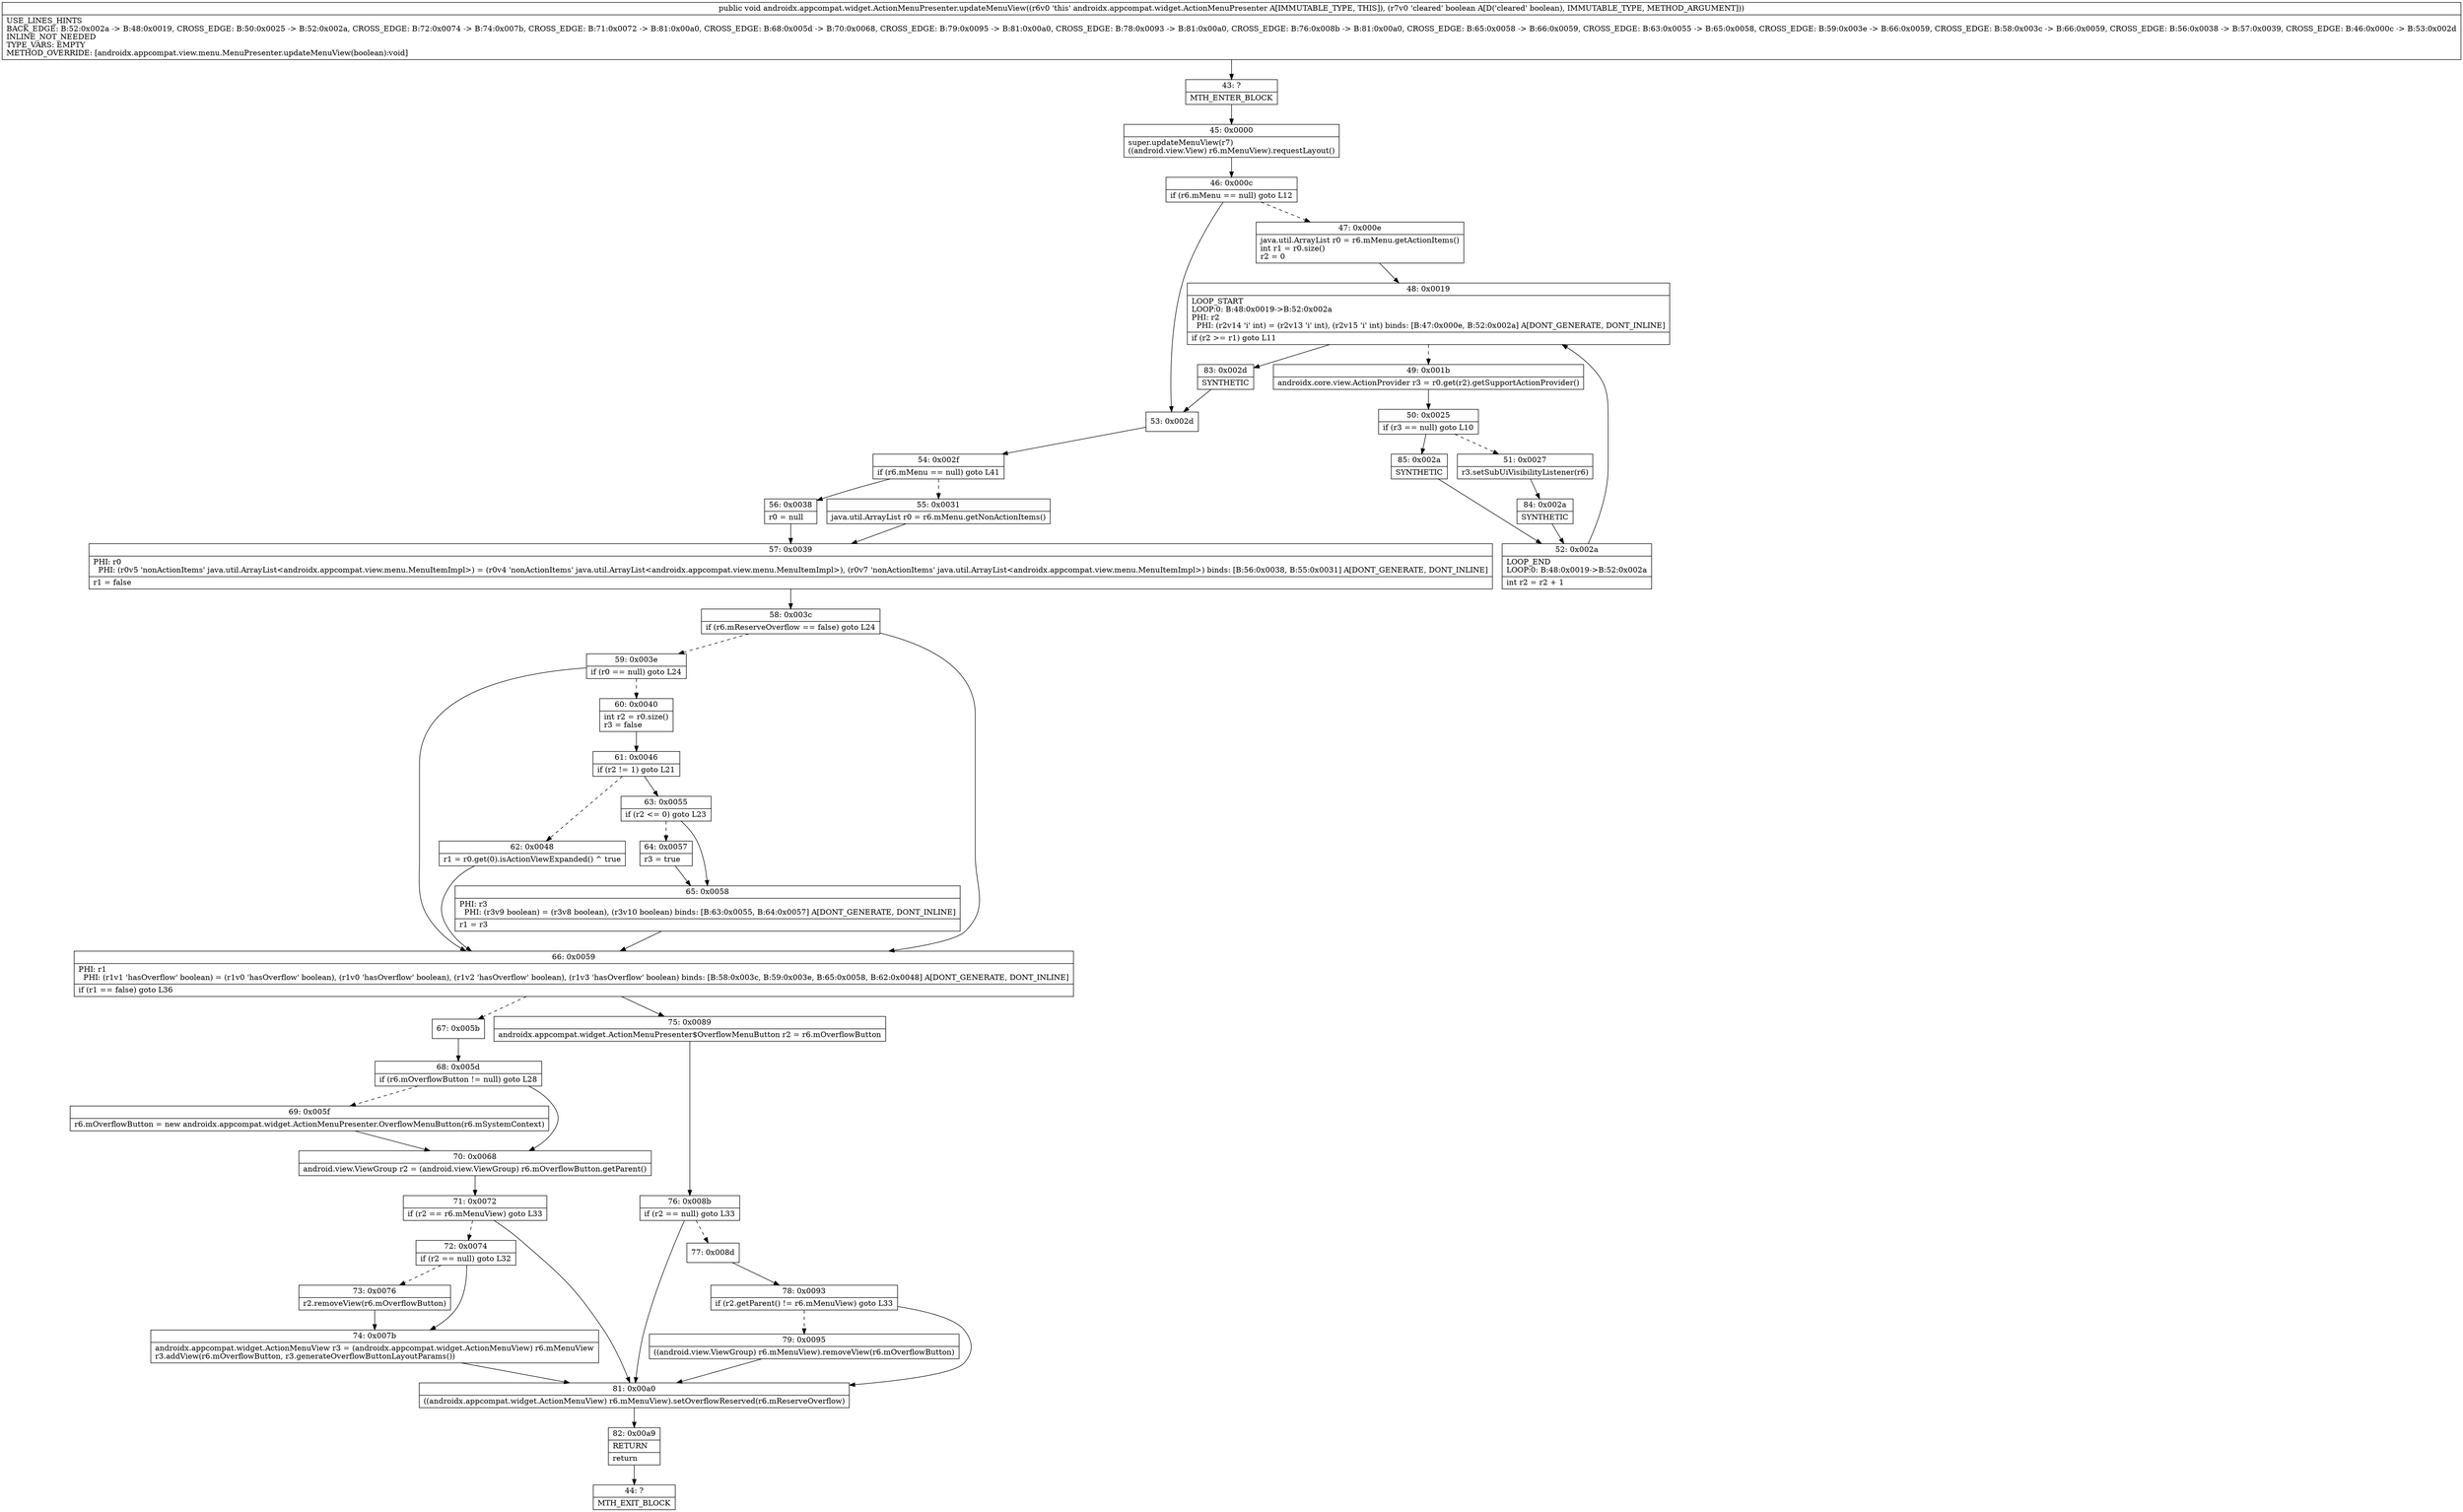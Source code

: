 digraph "CFG forandroidx.appcompat.widget.ActionMenuPresenter.updateMenuView(Z)V" {
Node_43 [shape=record,label="{43\:\ ?|MTH_ENTER_BLOCK\l}"];
Node_45 [shape=record,label="{45\:\ 0x0000|super.updateMenuView(r7)\l((android.view.View) r6.mMenuView).requestLayout()\l}"];
Node_46 [shape=record,label="{46\:\ 0x000c|if (r6.mMenu == null) goto L12\l}"];
Node_47 [shape=record,label="{47\:\ 0x000e|java.util.ArrayList r0 = r6.mMenu.getActionItems()\lint r1 = r0.size()\lr2 = 0\l}"];
Node_48 [shape=record,label="{48\:\ 0x0019|LOOP_START\lLOOP:0: B:48:0x0019\-\>B:52:0x002a\lPHI: r2 \l  PHI: (r2v14 'i' int) = (r2v13 'i' int), (r2v15 'i' int) binds: [B:47:0x000e, B:52:0x002a] A[DONT_GENERATE, DONT_INLINE]\l|if (r2 \>= r1) goto L11\l}"];
Node_49 [shape=record,label="{49\:\ 0x001b|androidx.core.view.ActionProvider r3 = r0.get(r2).getSupportActionProvider()\l}"];
Node_50 [shape=record,label="{50\:\ 0x0025|if (r3 == null) goto L10\l}"];
Node_51 [shape=record,label="{51\:\ 0x0027|r3.setSubUiVisibilityListener(r6)\l}"];
Node_84 [shape=record,label="{84\:\ 0x002a|SYNTHETIC\l}"];
Node_52 [shape=record,label="{52\:\ 0x002a|LOOP_END\lLOOP:0: B:48:0x0019\-\>B:52:0x002a\l|int r2 = r2 + 1\l}"];
Node_85 [shape=record,label="{85\:\ 0x002a|SYNTHETIC\l}"];
Node_83 [shape=record,label="{83\:\ 0x002d|SYNTHETIC\l}"];
Node_53 [shape=record,label="{53\:\ 0x002d}"];
Node_54 [shape=record,label="{54\:\ 0x002f|if (r6.mMenu == null) goto L41\l}"];
Node_55 [shape=record,label="{55\:\ 0x0031|java.util.ArrayList r0 = r6.mMenu.getNonActionItems()\l}"];
Node_57 [shape=record,label="{57\:\ 0x0039|PHI: r0 \l  PHI: (r0v5 'nonActionItems' java.util.ArrayList\<androidx.appcompat.view.menu.MenuItemImpl\>) = (r0v4 'nonActionItems' java.util.ArrayList\<androidx.appcompat.view.menu.MenuItemImpl\>), (r0v7 'nonActionItems' java.util.ArrayList\<androidx.appcompat.view.menu.MenuItemImpl\>) binds: [B:56:0x0038, B:55:0x0031] A[DONT_GENERATE, DONT_INLINE]\l|r1 = false\l}"];
Node_58 [shape=record,label="{58\:\ 0x003c|if (r6.mReserveOverflow == false) goto L24\l}"];
Node_59 [shape=record,label="{59\:\ 0x003e|if (r0 == null) goto L24\l}"];
Node_60 [shape=record,label="{60\:\ 0x0040|int r2 = r0.size()\lr3 = false\l}"];
Node_61 [shape=record,label="{61\:\ 0x0046|if (r2 != 1) goto L21\l}"];
Node_62 [shape=record,label="{62\:\ 0x0048|r1 = r0.get(0).isActionViewExpanded() ^ true\l}"];
Node_63 [shape=record,label="{63\:\ 0x0055|if (r2 \<= 0) goto L23\l}"];
Node_64 [shape=record,label="{64\:\ 0x0057|r3 = true\l}"];
Node_65 [shape=record,label="{65\:\ 0x0058|PHI: r3 \l  PHI: (r3v9 boolean) = (r3v8 boolean), (r3v10 boolean) binds: [B:63:0x0055, B:64:0x0057] A[DONT_GENERATE, DONT_INLINE]\l|r1 = r3\l}"];
Node_66 [shape=record,label="{66\:\ 0x0059|PHI: r1 \l  PHI: (r1v1 'hasOverflow' boolean) = (r1v0 'hasOverflow' boolean), (r1v0 'hasOverflow' boolean), (r1v2 'hasOverflow' boolean), (r1v3 'hasOverflow' boolean) binds: [B:58:0x003c, B:59:0x003e, B:65:0x0058, B:62:0x0048] A[DONT_GENERATE, DONT_INLINE]\l|if (r1 == false) goto L36\l}"];
Node_67 [shape=record,label="{67\:\ 0x005b}"];
Node_68 [shape=record,label="{68\:\ 0x005d|if (r6.mOverflowButton != null) goto L28\l}"];
Node_69 [shape=record,label="{69\:\ 0x005f|r6.mOverflowButton = new androidx.appcompat.widget.ActionMenuPresenter.OverflowMenuButton(r6.mSystemContext)\l}"];
Node_70 [shape=record,label="{70\:\ 0x0068|android.view.ViewGroup r2 = (android.view.ViewGroup) r6.mOverflowButton.getParent()\l}"];
Node_71 [shape=record,label="{71\:\ 0x0072|if (r2 == r6.mMenuView) goto L33\l}"];
Node_72 [shape=record,label="{72\:\ 0x0074|if (r2 == null) goto L32\l}"];
Node_73 [shape=record,label="{73\:\ 0x0076|r2.removeView(r6.mOverflowButton)\l}"];
Node_74 [shape=record,label="{74\:\ 0x007b|androidx.appcompat.widget.ActionMenuView r3 = (androidx.appcompat.widget.ActionMenuView) r6.mMenuView\lr3.addView(r6.mOverflowButton, r3.generateOverflowButtonLayoutParams())\l}"];
Node_81 [shape=record,label="{81\:\ 0x00a0|((androidx.appcompat.widget.ActionMenuView) r6.mMenuView).setOverflowReserved(r6.mReserveOverflow)\l}"];
Node_82 [shape=record,label="{82\:\ 0x00a9|RETURN\l|return\l}"];
Node_44 [shape=record,label="{44\:\ ?|MTH_EXIT_BLOCK\l}"];
Node_75 [shape=record,label="{75\:\ 0x0089|androidx.appcompat.widget.ActionMenuPresenter$OverflowMenuButton r2 = r6.mOverflowButton\l}"];
Node_76 [shape=record,label="{76\:\ 0x008b|if (r2 == null) goto L33\l}"];
Node_77 [shape=record,label="{77\:\ 0x008d}"];
Node_78 [shape=record,label="{78\:\ 0x0093|if (r2.getParent() != r6.mMenuView) goto L33\l}"];
Node_79 [shape=record,label="{79\:\ 0x0095|((android.view.ViewGroup) r6.mMenuView).removeView(r6.mOverflowButton)\l}"];
Node_56 [shape=record,label="{56\:\ 0x0038|r0 = null\l}"];
MethodNode[shape=record,label="{public void androidx.appcompat.widget.ActionMenuPresenter.updateMenuView((r6v0 'this' androidx.appcompat.widget.ActionMenuPresenter A[IMMUTABLE_TYPE, THIS]), (r7v0 'cleared' boolean A[D('cleared' boolean), IMMUTABLE_TYPE, METHOD_ARGUMENT]))  | USE_LINES_HINTS\lBACK_EDGE: B:52:0x002a \-\> B:48:0x0019, CROSS_EDGE: B:50:0x0025 \-\> B:52:0x002a, CROSS_EDGE: B:72:0x0074 \-\> B:74:0x007b, CROSS_EDGE: B:71:0x0072 \-\> B:81:0x00a0, CROSS_EDGE: B:68:0x005d \-\> B:70:0x0068, CROSS_EDGE: B:79:0x0095 \-\> B:81:0x00a0, CROSS_EDGE: B:78:0x0093 \-\> B:81:0x00a0, CROSS_EDGE: B:76:0x008b \-\> B:81:0x00a0, CROSS_EDGE: B:65:0x0058 \-\> B:66:0x0059, CROSS_EDGE: B:63:0x0055 \-\> B:65:0x0058, CROSS_EDGE: B:59:0x003e \-\> B:66:0x0059, CROSS_EDGE: B:58:0x003c \-\> B:66:0x0059, CROSS_EDGE: B:56:0x0038 \-\> B:57:0x0039, CROSS_EDGE: B:46:0x000c \-\> B:53:0x002d\lINLINE_NOT_NEEDED\lTYPE_VARS: EMPTY\lMETHOD_OVERRIDE: [androidx.appcompat.view.menu.MenuPresenter.updateMenuView(boolean):void]\l}"];
MethodNode -> Node_43;Node_43 -> Node_45;
Node_45 -> Node_46;
Node_46 -> Node_47[style=dashed];
Node_46 -> Node_53;
Node_47 -> Node_48;
Node_48 -> Node_49[style=dashed];
Node_48 -> Node_83;
Node_49 -> Node_50;
Node_50 -> Node_51[style=dashed];
Node_50 -> Node_85;
Node_51 -> Node_84;
Node_84 -> Node_52;
Node_52 -> Node_48;
Node_85 -> Node_52;
Node_83 -> Node_53;
Node_53 -> Node_54;
Node_54 -> Node_55[style=dashed];
Node_54 -> Node_56;
Node_55 -> Node_57;
Node_57 -> Node_58;
Node_58 -> Node_59[style=dashed];
Node_58 -> Node_66;
Node_59 -> Node_60[style=dashed];
Node_59 -> Node_66;
Node_60 -> Node_61;
Node_61 -> Node_62[style=dashed];
Node_61 -> Node_63;
Node_62 -> Node_66;
Node_63 -> Node_64[style=dashed];
Node_63 -> Node_65;
Node_64 -> Node_65;
Node_65 -> Node_66;
Node_66 -> Node_67[style=dashed];
Node_66 -> Node_75;
Node_67 -> Node_68;
Node_68 -> Node_69[style=dashed];
Node_68 -> Node_70;
Node_69 -> Node_70;
Node_70 -> Node_71;
Node_71 -> Node_72[style=dashed];
Node_71 -> Node_81;
Node_72 -> Node_73[style=dashed];
Node_72 -> Node_74;
Node_73 -> Node_74;
Node_74 -> Node_81;
Node_81 -> Node_82;
Node_82 -> Node_44;
Node_75 -> Node_76;
Node_76 -> Node_77[style=dashed];
Node_76 -> Node_81;
Node_77 -> Node_78;
Node_78 -> Node_79[style=dashed];
Node_78 -> Node_81;
Node_79 -> Node_81;
Node_56 -> Node_57;
}

